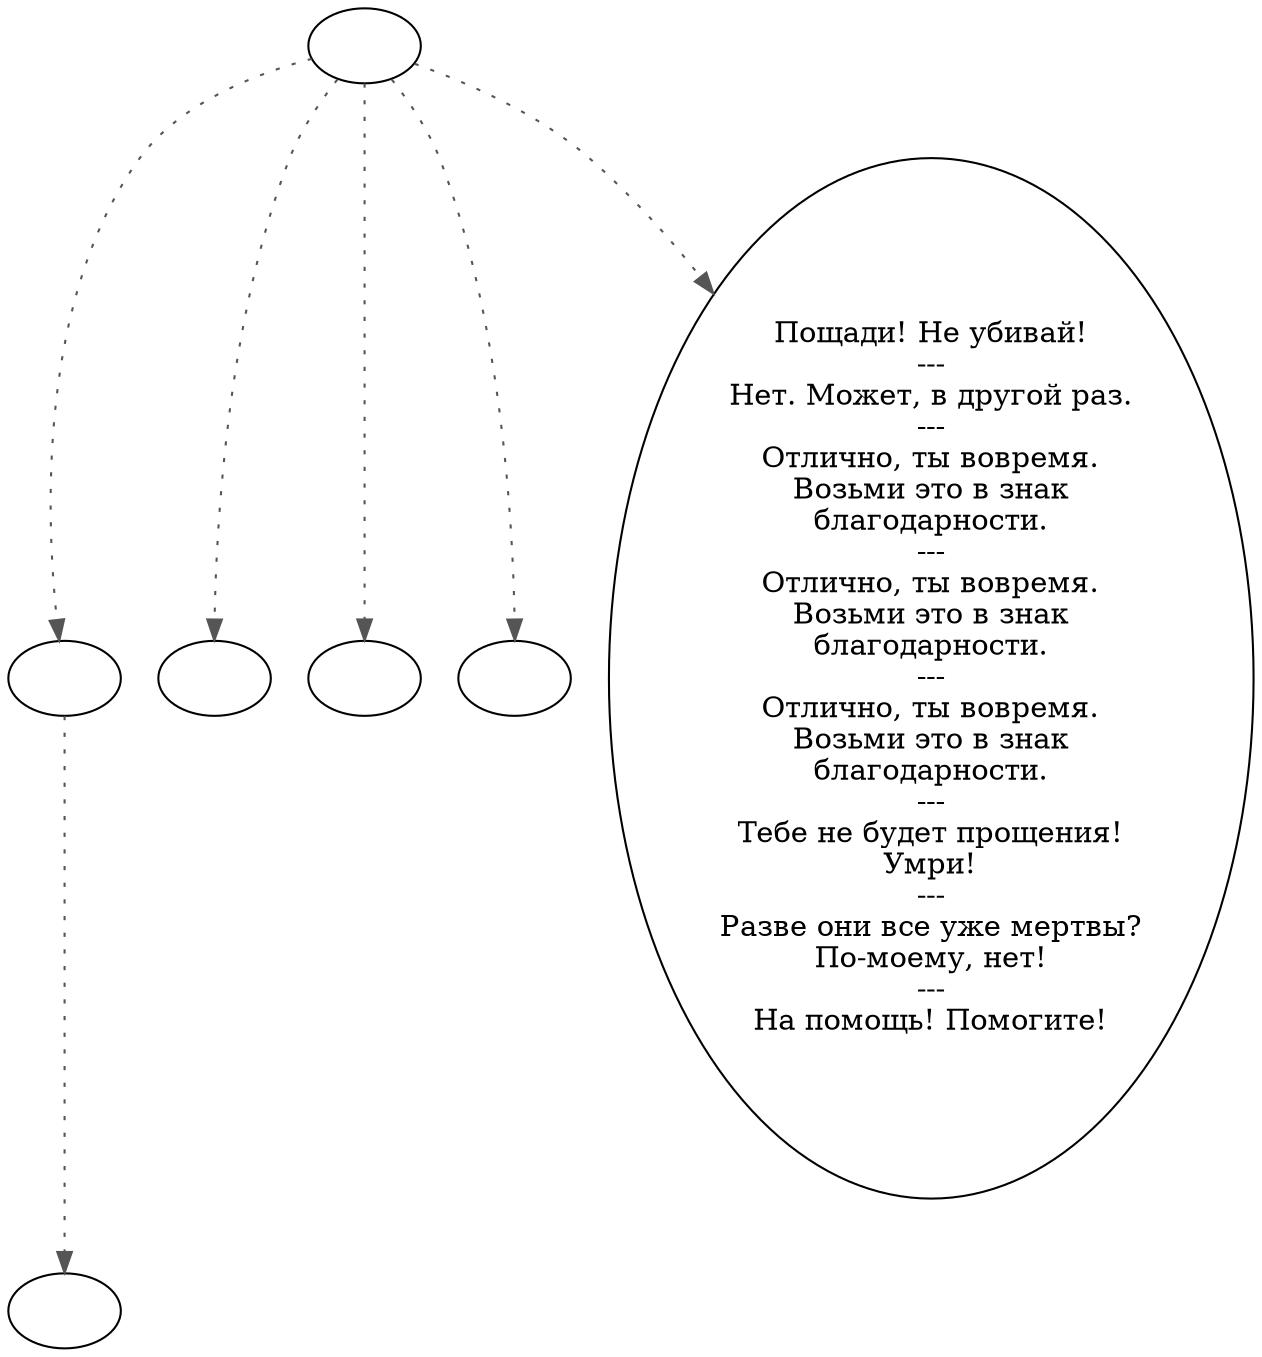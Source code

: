 digraph genmercb {
  "start" [style=filled       fillcolor="#FFFFFF"       color="#000000"]
  "start" -> "critter_p_proc" [style=dotted color="#555555"]
  "start" -> "damage_p_proc" [style=dotted color="#555555"]
  "start" -> "destroy_p_proc" [style=dotted color="#555555"]
  "start" -> "pickup_p_proc" [style=dotted color="#555555"]
  "start" -> "talk_p_proc" [style=dotted color="#555555"]
  "start" [label=""]
  "critter_p_proc" [style=filled       fillcolor="#FFFFFF"       color="#000000"]
  "critter_p_proc" -> "flee_dude" [style=dotted color="#555555"]
  "critter_p_proc" [label=""]
  "damage_p_proc" [style=filled       fillcolor="#FFFFFF"       color="#000000"]
  "damage_p_proc" [label=""]
  "destroy_p_proc" [style=filled       fillcolor="#FFFFFF"       color="#000000"]
  "destroy_p_proc" [label=""]
  "pickup_p_proc" [style=filled       fillcolor="#FFFFFF"       color="#000000"]
  "pickup_p_proc" [label=""]
  "talk_p_proc" [style=filled       fillcolor="#FFFFFF"       color="#000000"]
  "talk_p_proc" [label="Пощади! Не убивай!\n---\nНет. Может, в другой раз.\n---\nОтлично, ты вовремя.\nВозьми это в знак\nблагодарности.\n---\nОтлично, ты вовремя.\nВозьми это в знак\nблагодарности.\n---\nОтлично, ты вовремя.\nВозьми это в знак\nблагодарности.\n---\nТебе не будет прощения!\nУмри!\n---\nРазве они все уже мертвы?\nПо-моему, нет!\n---\nНа помощь! Помогите!"]
  "flee_dude" [style=filled       fillcolor="#FFFFFF"       color="#000000"]
  "flee_dude" [label=""]
}